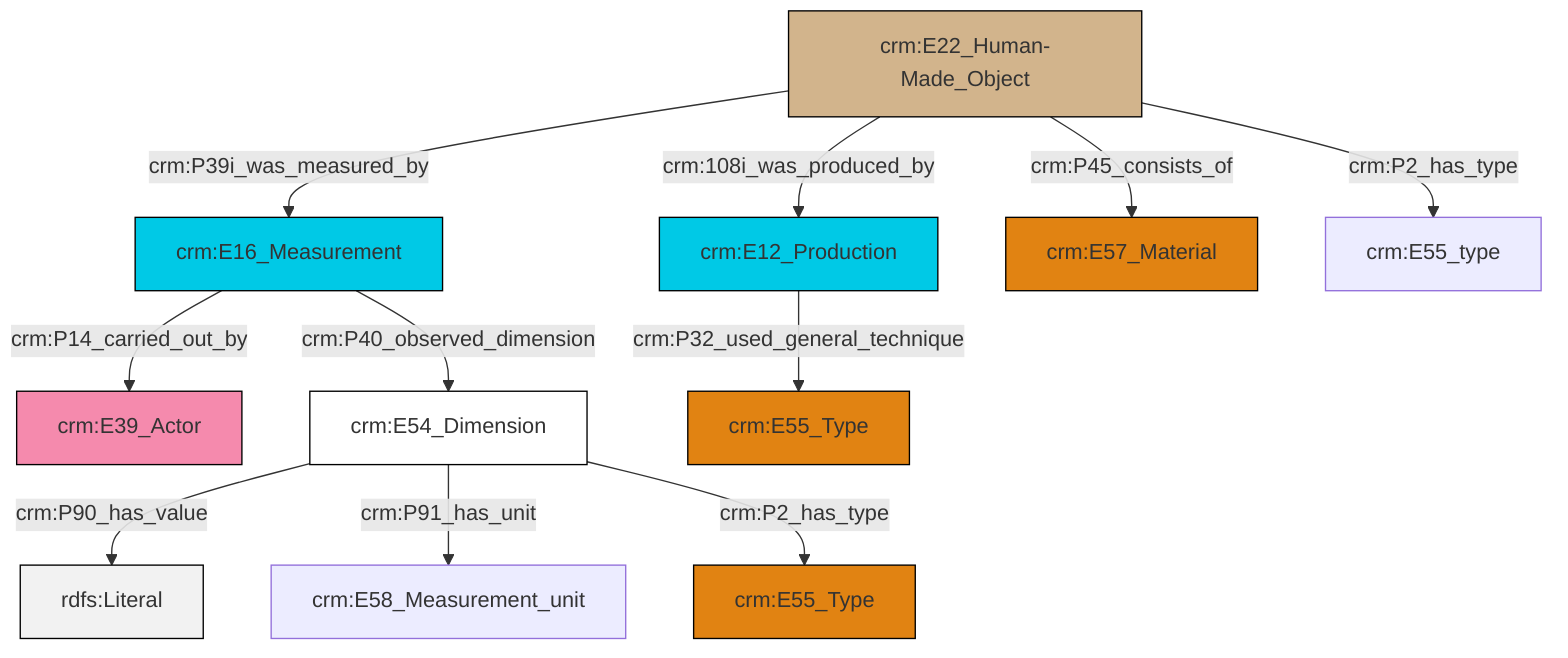 graph TD
classDef Literal fill:#f2f2f2,stroke:#000000;
classDef CRM_Entity fill:#FFFFFF,stroke:#000000;
classDef Temporal_Entity fill:#00C9E6, stroke:#000000;
classDef Type fill:#E18312, stroke:#000000;
classDef Time-Span fill:#2C9C91, stroke:#000000;
classDef Appellation fill:#FFEB7F, stroke:#000000;
classDef Place fill:#008836, stroke:#000000;
classDef Persistent_Item fill:#B266B2, stroke:#000000;
classDef Conceptual_Object fill:#FFD700, stroke:#000000;
classDef Physical_Thing fill:#D2B48C, stroke:#000000;
classDef Actor fill:#f58aad, stroke:#000000;
classDef PC_Classes fill:#4ce600, stroke:#000000;
classDef Multi fill:#cccccc,stroke:#000000;

0["crm:E16_Measurement"]:::Temporal_Entity -->|crm:P14_carried_out_by| 1["crm:E39_Actor"]:::Actor
2["crm:E22_Human-Made_Object"]:::Physical_Thing -->|crm:108i_was_produced_by| 3["crm:E12_Production"]:::Temporal_Entity
2["crm:E22_Human-Made_Object"]:::Physical_Thing -->|crm:P45_consists_of| 7["crm:E57_Material"]:::Type
2["crm:E22_Human-Made_Object"]:::Physical_Thing -->|crm:P2_has_type| 14["crm:E55_type"]:::Default
8["crm:E54_Dimension"]:::CRM_Entity -->|crm:P90_has_value| 15[rdfs:Literal]:::Literal
8["crm:E54_Dimension"]:::CRM_Entity -->|crm:P91_has_unit| 4["crm:E58_Measurement_unit"]:::Default
3["crm:E12_Production"]:::Temporal_Entity -->|crm:P32_used_general_technique| 10["crm:E55_Type"]:::Type
2["crm:E22_Human-Made_Object"]:::Physical_Thing -->|crm:P39i_was_measured_by| 0["crm:E16_Measurement"]:::Temporal_Entity
0["crm:E16_Measurement"]:::Temporal_Entity -->|crm:P40_observed_dimension| 8["crm:E54_Dimension"]:::CRM_Entity
8["crm:E54_Dimension"]:::CRM_Entity -->|crm:P2_has_type| 12["crm:E55_Type"]:::Type